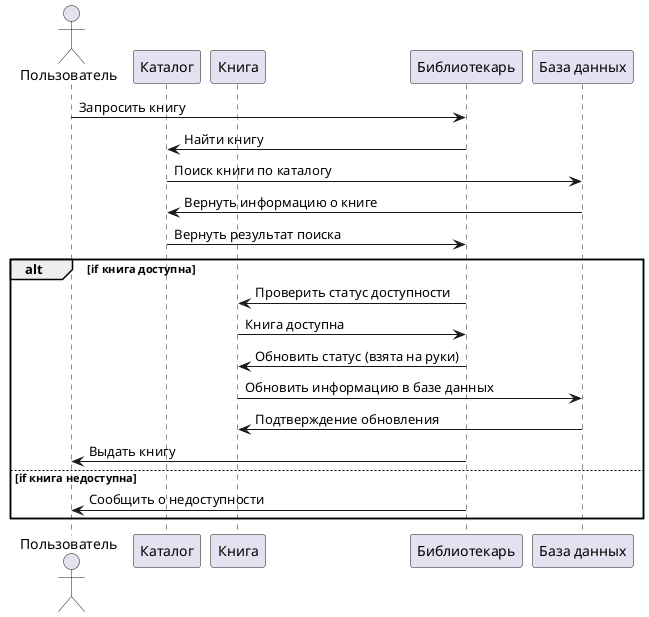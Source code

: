 @startuml
actor Пользователь
participant "Каталог" as Catalog
participant "Книга" as Book
participant "Библиотекарь" as Librarian
participant "База данных" as Database

Пользователь -> Librarian: Запросить книгу
Librarian -> Catalog: Найти книгу
Catalog -> Database: Поиск книги по каталогу
Database -> Catalog: Вернуть информацию о книге
Catalog -> Librarian: Вернуть результат поиска

alt if книга доступна
    Librarian -> Book: Проверить статус доступности
    Book -> Librarian: Книга доступна
    Librarian -> Book: Обновить статус (взята на руки)
    Book -> Database: Обновить информацию в базе данных
    Database -> Book: Подтверждение обновления
    Librarian -> Пользователь: Выдать книгу
else if книга недоступна
    Librarian -> Пользователь: Сообщить о недоступности
end
@enduml
